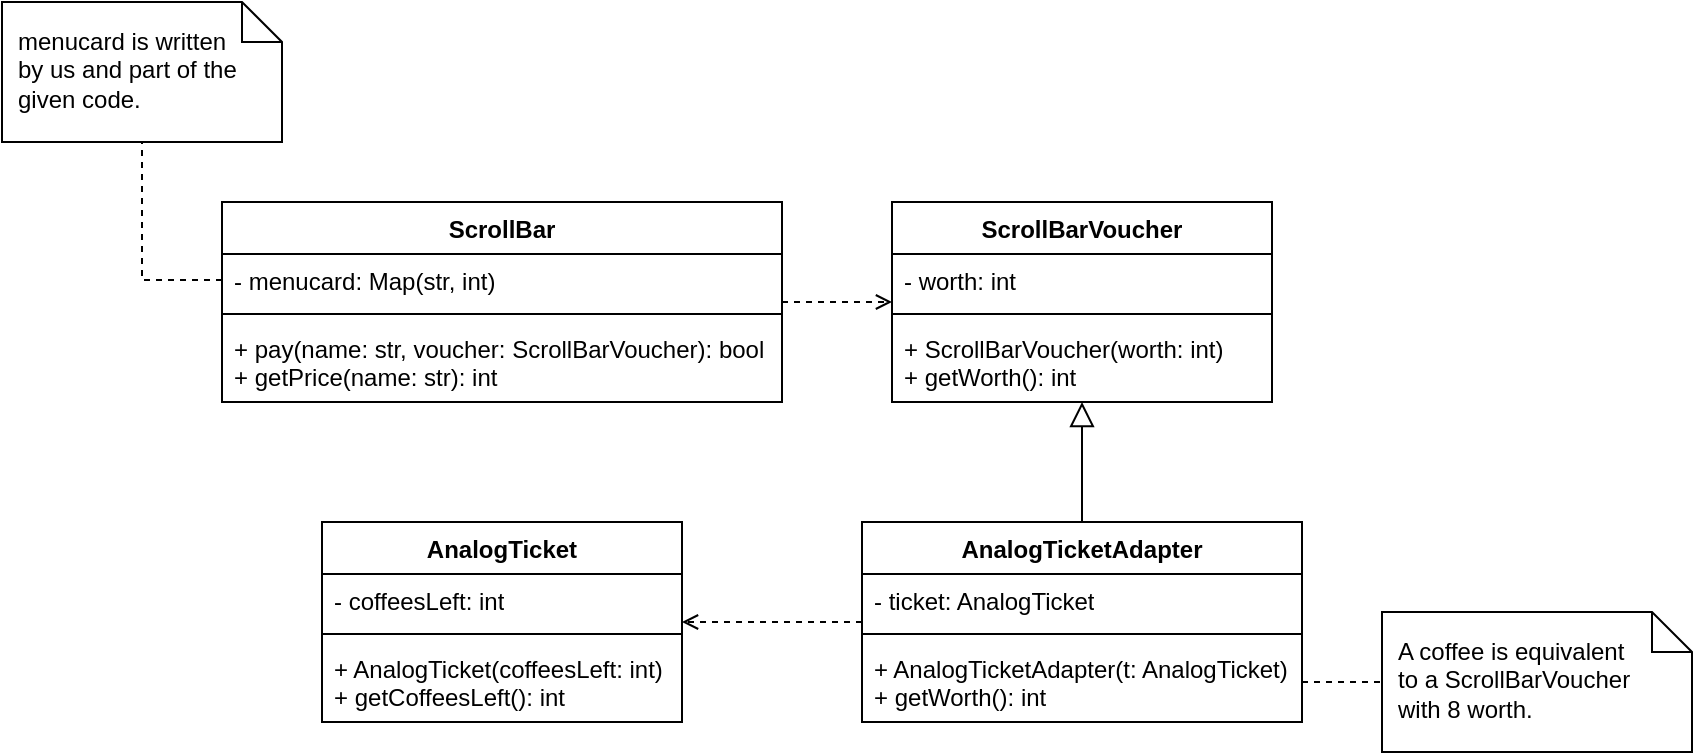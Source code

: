 <mxfile version="26.0.9" pages="2">
  <diagram id="C5RBs43oDa-KdzZeNtuy" name="Page-1">
    <mxGraphModel dx="629" dy="1103" grid="1" gridSize="10" guides="1" tooltips="1" connect="1" arrows="1" fold="1" page="1" pageScale="1" pageWidth="827" pageHeight="1169" math="0" shadow="0">
      <root>
        <mxCell id="WIyWlLk6GJQsqaUBKTNV-0" />
        <mxCell id="WIyWlLk6GJQsqaUBKTNV-1" parent="WIyWlLk6GJQsqaUBKTNV-0" />
        <mxCell id="MmFOJlaezadsUddpGk1q-1" style="edgeStyle=orthogonalEdgeStyle;rounded=0;orthogonalLoop=1;jettySize=auto;html=1;dashed=1;endArrow=open;endFill=0;" parent="WIyWlLk6GJQsqaUBKTNV-1" source="MmFOJlaezadsUddpGk1q-6" target="MmFOJlaezadsUddpGk1q-2" edge="1">
          <mxGeometry relative="1" as="geometry">
            <mxPoint x="508" y="421" as="sourcePoint" />
          </mxGeometry>
        </mxCell>
        <mxCell id="zkfFHV4jXpPFQw0GAbJ--16" value="" style="endArrow=block;endSize=10;endFill=0;shadow=0;strokeWidth=1;rounded=0;curved=0;edgeStyle=elbowEdgeStyle;elbow=vertical;" parent="WIyWlLk6GJQsqaUBKTNV-1" source="MmFOJlaezadsUddpGk1q-6" target="MmFOJlaezadsUddpGk1q-10" edge="1">
          <mxGeometry width="160" relative="1" as="geometry">
            <mxPoint x="634.0" y="330" as="sourcePoint" />
            <mxPoint x="609.0" y="220" as="targetPoint" />
          </mxGeometry>
        </mxCell>
        <mxCell id="MmFOJlaezadsUddpGk1q-2" value="AnalogTicket" style="swimlane;fontStyle=1;align=center;verticalAlign=top;childLayout=stackLayout;horizontal=1;startSize=26;horizontalStack=0;resizeParent=1;resizeParentMax=0;resizeLast=0;collapsible=1;marginBottom=0;whiteSpace=wrap;html=1;" parent="WIyWlLk6GJQsqaUBKTNV-1" vertex="1">
          <mxGeometry x="190" y="350" width="180" height="100" as="geometry" />
        </mxCell>
        <mxCell id="MmFOJlaezadsUddpGk1q-3" value="- coffeesLeft: int" style="text;strokeColor=none;fillColor=none;align=left;verticalAlign=top;spacingLeft=4;spacingRight=4;overflow=hidden;rotatable=0;points=[[0,0.5],[1,0.5]];portConstraint=eastwest;whiteSpace=wrap;html=1;" parent="MmFOJlaezadsUddpGk1q-2" vertex="1">
          <mxGeometry y="26" width="180" height="26" as="geometry" />
        </mxCell>
        <mxCell id="MmFOJlaezadsUddpGk1q-4" value="" style="line;strokeWidth=1;fillColor=none;align=left;verticalAlign=middle;spacingTop=-1;spacingLeft=3;spacingRight=3;rotatable=0;labelPosition=right;points=[];portConstraint=eastwest;strokeColor=inherit;" parent="MmFOJlaezadsUddpGk1q-2" vertex="1">
          <mxGeometry y="52" width="180" height="8" as="geometry" />
        </mxCell>
        <mxCell id="MmFOJlaezadsUddpGk1q-5" value="+ AnalogTicket(coffeesLeft: int)&lt;div&gt;+ getCoffeesLeft(): int&lt;/div&gt;" style="text;strokeColor=none;fillColor=none;align=left;verticalAlign=top;spacingLeft=4;spacingRight=4;overflow=hidden;rotatable=0;points=[[0,0.5],[1,0.5]];portConstraint=eastwest;whiteSpace=wrap;html=1;" parent="MmFOJlaezadsUddpGk1q-2" vertex="1">
          <mxGeometry y="60" width="180" height="40" as="geometry" />
        </mxCell>
        <mxCell id="MmFOJlaezadsUddpGk1q-6" value="AnalogTicketAdapter" style="swimlane;fontStyle=1;align=center;verticalAlign=top;childLayout=stackLayout;horizontal=1;startSize=26;horizontalStack=0;resizeParent=1;resizeParentMax=0;resizeLast=0;collapsible=1;marginBottom=0;whiteSpace=wrap;html=1;" parent="WIyWlLk6GJQsqaUBKTNV-1" vertex="1">
          <mxGeometry x="460" y="350" width="220" height="100" as="geometry" />
        </mxCell>
        <mxCell id="MmFOJlaezadsUddpGk1q-7" value="- ticket: AnalogTicket" style="text;strokeColor=none;fillColor=none;align=left;verticalAlign=top;spacingLeft=4;spacingRight=4;overflow=hidden;rotatable=0;points=[[0,0.5],[1,0.5]];portConstraint=eastwest;whiteSpace=wrap;html=1;" parent="MmFOJlaezadsUddpGk1q-6" vertex="1">
          <mxGeometry y="26" width="220" height="26" as="geometry" />
        </mxCell>
        <mxCell id="MmFOJlaezadsUddpGk1q-8" value="" style="line;strokeWidth=1;fillColor=none;align=left;verticalAlign=middle;spacingTop=-1;spacingLeft=3;spacingRight=3;rotatable=0;labelPosition=right;points=[];portConstraint=eastwest;strokeColor=inherit;" parent="MmFOJlaezadsUddpGk1q-6" vertex="1">
          <mxGeometry y="52" width="220" height="8" as="geometry" />
        </mxCell>
        <mxCell id="MmFOJlaezadsUddpGk1q-9" value="&lt;div&gt;+ AnalogTicketAdapter(t: AnalogTicket)&lt;br&gt;&lt;/div&gt;+ getWorth(): int" style="text;strokeColor=none;fillColor=none;align=left;verticalAlign=top;spacingLeft=4;spacingRight=4;overflow=hidden;rotatable=0;points=[[0,0.5],[1,0.5]];portConstraint=eastwest;whiteSpace=wrap;html=1;" parent="MmFOJlaezadsUddpGk1q-6" vertex="1">
          <mxGeometry y="60" width="220" height="40" as="geometry" />
        </mxCell>
        <mxCell id="MmFOJlaezadsUddpGk1q-10" value="ScrollBarVoucher" style="swimlane;fontStyle=1;align=center;verticalAlign=top;childLayout=stackLayout;horizontal=1;startSize=26;horizontalStack=0;resizeParent=1;resizeParentMax=0;resizeLast=0;collapsible=1;marginBottom=0;whiteSpace=wrap;html=1;" parent="WIyWlLk6GJQsqaUBKTNV-1" vertex="1">
          <mxGeometry x="475" y="190" width="190" height="100" as="geometry" />
        </mxCell>
        <mxCell id="MmFOJlaezadsUddpGk1q-11" value="- worth: int" style="text;strokeColor=none;fillColor=none;align=left;verticalAlign=top;spacingLeft=4;spacingRight=4;overflow=hidden;rotatable=0;points=[[0,0.5],[1,0.5]];portConstraint=eastwest;whiteSpace=wrap;html=1;" parent="MmFOJlaezadsUddpGk1q-10" vertex="1">
          <mxGeometry y="26" width="190" height="26" as="geometry" />
        </mxCell>
        <mxCell id="MmFOJlaezadsUddpGk1q-12" value="" style="line;strokeWidth=1;fillColor=none;align=left;verticalAlign=middle;spacingTop=-1;spacingLeft=3;spacingRight=3;rotatable=0;labelPosition=right;points=[];portConstraint=eastwest;strokeColor=inherit;" parent="MmFOJlaezadsUddpGk1q-10" vertex="1">
          <mxGeometry y="52" width="190" height="8" as="geometry" />
        </mxCell>
        <mxCell id="MmFOJlaezadsUddpGk1q-13" value="+ ScrollBarVoucher(worth: int)&lt;div&gt;+ getWorth(): int&lt;/div&gt;" style="text;strokeColor=none;fillColor=none;align=left;verticalAlign=top;spacingLeft=4;spacingRight=4;overflow=hidden;rotatable=0;points=[[0,0.5],[1,0.5]];portConstraint=eastwest;whiteSpace=wrap;html=1;" parent="MmFOJlaezadsUddpGk1q-10" vertex="1">
          <mxGeometry y="60" width="190" height="40" as="geometry" />
        </mxCell>
        <mxCell id="MmFOJlaezadsUddpGk1q-14" value="ScrollBar" style="swimlane;fontStyle=1;align=center;verticalAlign=top;childLayout=stackLayout;horizontal=1;startSize=26;horizontalStack=0;resizeParent=1;resizeParentMax=0;resizeLast=0;collapsible=1;marginBottom=0;whiteSpace=wrap;html=1;" parent="WIyWlLk6GJQsqaUBKTNV-1" vertex="1">
          <mxGeometry x="140" y="190" width="280" height="100" as="geometry" />
        </mxCell>
        <mxCell id="MmFOJlaezadsUddpGk1q-15" value="- menucard: Map(str, int)" style="text;strokeColor=none;fillColor=none;align=left;verticalAlign=top;spacingLeft=4;spacingRight=4;overflow=hidden;rotatable=0;points=[[0,0.5],[1,0.5]];portConstraint=eastwest;whiteSpace=wrap;html=1;" parent="MmFOJlaezadsUddpGk1q-14" vertex="1">
          <mxGeometry y="26" width="280" height="26" as="geometry" />
        </mxCell>
        <mxCell id="MmFOJlaezadsUddpGk1q-16" value="" style="line;strokeWidth=1;fillColor=none;align=left;verticalAlign=middle;spacingTop=-1;spacingLeft=3;spacingRight=3;rotatable=0;labelPosition=right;points=[];portConstraint=eastwest;strokeColor=inherit;" parent="MmFOJlaezadsUddpGk1q-14" vertex="1">
          <mxGeometry y="52" width="280" height="8" as="geometry" />
        </mxCell>
        <mxCell id="MmFOJlaezadsUddpGk1q-17" value="+ pay(name: str, voucher: ScrollBarVoucher): bool&lt;div&gt;+ getPrice(name: str): int&lt;/div&gt;" style="text;strokeColor=none;fillColor=none;align=left;verticalAlign=top;spacingLeft=4;spacingRight=4;overflow=hidden;rotatable=0;points=[[0,0.5],[1,0.5]];portConstraint=eastwest;whiteSpace=wrap;html=1;" parent="MmFOJlaezadsUddpGk1q-14" vertex="1">
          <mxGeometry y="60" width="280" height="40" as="geometry" />
        </mxCell>
        <mxCell id="MmFOJlaezadsUddpGk1q-18" style="edgeStyle=orthogonalEdgeStyle;rounded=0;orthogonalLoop=1;jettySize=auto;html=1;dashed=1;endArrow=open;endFill=0;" parent="WIyWlLk6GJQsqaUBKTNV-1" source="MmFOJlaezadsUddpGk1q-14" target="MmFOJlaezadsUddpGk1q-10" edge="1">
          <mxGeometry relative="1" as="geometry">
            <mxPoint x="470" y="410" as="sourcePoint" />
            <mxPoint x="380" y="410" as="targetPoint" />
          </mxGeometry>
        </mxCell>
        <mxCell id="MmFOJlaezadsUddpGk1q-19" value="menucard is written by us and part of the given code." style="shape=note;size=20;whiteSpace=wrap;html=1;hachureGap=4;fontFamily=Helvetica;align=left;spacingLeft=6;spacingBottom=6;spacingTop=3;spacingRight=21;" parent="WIyWlLk6GJQsqaUBKTNV-1" vertex="1">
          <mxGeometry x="30" y="90" width="140" height="70" as="geometry" />
        </mxCell>
        <mxCell id="MmFOJlaezadsUddpGk1q-20" style="edgeStyle=orthogonalEdgeStyle;rounded=0;orthogonalLoop=1;jettySize=auto;html=1;endArrow=none;startFill=0;dashed=1;" parent="WIyWlLk6GJQsqaUBKTNV-1" source="MmFOJlaezadsUddpGk1q-15" target="MmFOJlaezadsUddpGk1q-19" edge="1">
          <mxGeometry relative="1" as="geometry" />
        </mxCell>
        <mxCell id="MmFOJlaezadsUddpGk1q-21" value="A coffee is equivalent to a ScrollBarVoucher with 8 worth." style="shape=note;size=20;whiteSpace=wrap;html=1;hachureGap=4;fontFamily=Helvetica;align=left;spacingLeft=6;spacingBottom=6;spacingTop=3;spacingRight=21;" parent="WIyWlLk6GJQsqaUBKTNV-1" vertex="1">
          <mxGeometry x="720" y="395" width="155" height="70" as="geometry" />
        </mxCell>
        <mxCell id="MmFOJlaezadsUddpGk1q-22" style="edgeStyle=orthogonalEdgeStyle;rounded=0;orthogonalLoop=1;jettySize=auto;html=1;endArrow=none;startFill=0;dashed=1;" parent="WIyWlLk6GJQsqaUBKTNV-1" source="MmFOJlaezadsUddpGk1q-9" target="MmFOJlaezadsUddpGk1q-21" edge="1">
          <mxGeometry relative="1" as="geometry" />
        </mxCell>
      </root>
    </mxGraphModel>
  </diagram>
  <diagram id="B04AygE_yt4p5zj1Qex-" name="Side-2">
    <mxGraphModel dx="1147" dy="669" grid="1" gridSize="10" guides="1" tooltips="1" connect="1" arrows="1" fold="1" page="1" pageScale="1" pageWidth="827" pageHeight="1169" math="0" shadow="0">
      <root>
        <mxCell id="0" />
        <mxCell id="1" parent="0" />
        <mxCell id="fyzDUgg3ULPkHfhbS_JP-11" value="" style="shape=umlLifeline;perimeter=lifelinePerimeter;whiteSpace=wrap;html=1;container=1;dropTarget=0;collapsible=0;recursiveResize=0;outlineConnect=0;portConstraint=eastwest;newEdgeStyle={&quot;curved&quot;:0,&quot;rounded&quot;:0};participant=umlEntity;hachureGap=4;fontFamily=Helvetica;strokeColor=#000000;" parent="1" vertex="1">
          <mxGeometry x="495" y="160" width="40" height="310" as="geometry" />
        </mxCell>
        <mxCell id="fyzDUgg3ULPkHfhbS_JP-22" value="" style="html=1;points=[[0,0,0,0,5],[0,1,0,0,-5],[1,0,0,0,5],[1,1,0,0,-5]];perimeter=orthogonalPerimeter;outlineConnect=0;targetShapes=umlLifeline;portConstraint=eastwest;newEdgeStyle={&quot;curved&quot;:0,&quot;rounded&quot;:0};hachureGap=4;fontFamily=Helvetica;strokeColor=#000000;" parent="fyzDUgg3ULPkHfhbS_JP-11" vertex="1">
          <mxGeometry x="15" y="120" width="10" height="40" as="geometry" />
        </mxCell>
        <mxCell id="fyzDUgg3ULPkHfhbS_JP-10" value="" style="shape=umlLifeline;perimeter=lifelinePerimeter;whiteSpace=wrap;html=1;container=1;dropTarget=0;collapsible=0;recursiveResize=0;outlineConnect=0;portConstraint=eastwest;newEdgeStyle={&quot;curved&quot;:0,&quot;rounded&quot;:0};participant=umlEntity;hachureGap=4;fontFamily=Helvetica;strokeColor=#000000;" parent="1" vertex="1">
          <mxGeometry x="354" y="170" width="40" height="300" as="geometry" />
        </mxCell>
        <mxCell id="fyzDUgg3ULPkHfhbS_JP-19" value="" style="html=1;points=[[0,0,0,0,5],[0,1,0,0,-5],[1,0,0,0,5],[1,1,0,0,-5]];perimeter=orthogonalPerimeter;outlineConnect=0;targetShapes=umlLifeline;portConstraint=eastwest;newEdgeStyle={&quot;curved&quot;:0,&quot;rounded&quot;:0};hachureGap=4;fontFamily=Helvetica;strokeColor=#000000;" parent="fyzDUgg3ULPkHfhbS_JP-10" vertex="1">
          <mxGeometry x="16" y="100" width="10" height="120" as="geometry" />
        </mxCell>
        <mxCell id="7ew64-9CeEOUecg5A0Fq-12" value="" style="html=1;points=[[0,0,0,0,5],[0,1,0,0,-5],[1,0,0,0,5],[1,1,0,0,-5]];perimeter=orthogonalPerimeter;outlineConnect=0;targetShapes=umlLifeline;portConstraint=eastwest;newEdgeStyle={&quot;curved&quot;:0,&quot;rounded&quot;:0};hachureGap=4;fontFamily=Helvetica;strokeColor=#000000;" parent="fyzDUgg3ULPkHfhbS_JP-10" vertex="1">
          <mxGeometry x="21" y="190" width="10" height="20" as="geometry" />
        </mxCell>
        <mxCell id="fyzDUgg3ULPkHfhbS_JP-9" value="" style="shape=umlLifeline;perimeter=lifelinePerimeter;whiteSpace=wrap;html=1;container=1;dropTarget=0;collapsible=0;recursiveResize=0;outlineConnect=0;portConstraint=eastwest;newEdgeStyle={&quot;curved&quot;:0,&quot;rounded&quot;:0};participant=umlEntity;hachureGap=4;fontFamily=Helvetica;strokeColor=#000000;" parent="1" vertex="1">
          <mxGeometry x="210" y="170" width="40" height="300" as="geometry" />
        </mxCell>
        <mxCell id="fyzDUgg3ULPkHfhbS_JP-13" value="" style="html=1;points=[[0,0,0,0,5],[0,1,0,0,-5],[1,0,0,0,5],[1,1,0,0,-5]];perimeter=orthogonalPerimeter;outlineConnect=0;targetShapes=umlLifeline;portConstraint=eastwest;newEdgeStyle={&quot;curved&quot;:0,&quot;rounded&quot;:0};hachureGap=4;fontFamily=Helvetica;strokeColor=#000000;" parent="fyzDUgg3ULPkHfhbS_JP-9" vertex="1">
          <mxGeometry x="15" y="80" width="10" height="210" as="geometry" />
        </mxCell>
        <mxCell id="7ew64-9CeEOUecg5A0Fq-3" value="" style="html=1;points=[[0,0,0,0,5],[0,1,0,0,-5],[1,0,0,0,5],[1,1,0,0,-5]];perimeter=orthogonalPerimeter;outlineConnect=0;targetShapes=umlLifeline;portConstraint=eastwest;newEdgeStyle={&quot;curved&quot;:0,&quot;rounded&quot;:0};hachureGap=4;fontFamily=Helvetica;strokeColor=#000000;" parent="fyzDUgg3ULPkHfhbS_JP-9" vertex="1">
          <mxGeometry x="20" y="260" width="10" height="20" as="geometry" />
        </mxCell>
        <mxCell id="fyzDUgg3ULPkHfhbS_JP-1" value=":ScrollBar" style="html=1;whiteSpace=wrap;hachureGap=4;fontFamily=Helvetica;strokeColor=#000000;" parent="1" vertex="1">
          <mxGeometry x="170" y="160" width="110" height="50" as="geometry" />
        </mxCell>
        <mxCell id="fyzDUgg3ULPkHfhbS_JP-2" value=":AnalogTicketAdapter" style="html=1;whiteSpace=wrap;hachureGap=4;fontFamily=Helvetica;strokeColor=#000000;" parent="1" vertex="1">
          <mxGeometry x="309" y="160" width="130" height="50" as="geometry" />
        </mxCell>
        <mxCell id="fyzDUgg3ULPkHfhbS_JP-3" value=":AnalogTicket" style="html=1;whiteSpace=wrap;hachureGap=4;fontFamily=Helvetica;strokeColor=#000000;" parent="1" vertex="1">
          <mxGeometry x="460" y="160" width="110" height="50" as="geometry" />
        </mxCell>
        <mxCell id="fyzDUgg3ULPkHfhbS_JP-5" value="Actor" style="shape=umlActor;verticalLabelPosition=bottom;verticalAlign=top;html=1;hachureGap=4;fontFamily=Helvetica;strokeColor=#000000;" parent="1" vertex="1">
          <mxGeometry x="110" y="150" width="30" height="60" as="geometry" />
        </mxCell>
        <mxCell id="fyzDUgg3ULPkHfhbS_JP-14" value="pay()" style="html=1;verticalAlign=bottom;endArrow=block;curved=0;rounded=0;hachureGap=4;fontFamily=Helvetica;strokeColor=#000000;" parent="1" source="fyzDUgg3ULPkHfhbS_JP-25" target="fyzDUgg3ULPkHfhbS_JP-13" edge="1">
          <mxGeometry x="0.007" relative="1" as="geometry">
            <mxPoint x="80" y="255" as="sourcePoint" />
            <mxPoint as="offset" />
            <Array as="points">
              <mxPoint x="180" y="250" />
            </Array>
          </mxGeometry>
        </mxCell>
        <mxCell id="fyzDUgg3ULPkHfhbS_JP-16" value="" style="ellipse;html=1;shape=endState;fillColor=#000000;strokeColor=#000000;hachureGap=4;fontFamily=Helvetica;fontColor=#333333;" parent="1" vertex="1">
          <mxGeometry x="110" y="445" width="30" height="30" as="geometry" />
        </mxCell>
        <mxCell id="fyzDUgg3ULPkHfhbS_JP-20" value="getWorth()" style="html=1;verticalAlign=bottom;endArrow=block;curved=0;rounded=0;hachureGap=4;fontFamily=Helvetica;strokeColor=#000000;" parent="1" source="fyzDUgg3ULPkHfhbS_JP-13" target="fyzDUgg3ULPkHfhbS_JP-19" edge="1">
          <mxGeometry relative="1" as="geometry">
            <mxPoint x="320" y="275" as="sourcePoint" />
            <Array as="points">
              <mxPoint x="310" y="270" />
            </Array>
          </mxGeometry>
        </mxCell>
        <mxCell id="fyzDUgg3ULPkHfhbS_JP-21" value="worth" style="html=1;verticalAlign=bottom;endArrow=open;dashed=1;endSize=8;curved=0;rounded=0;hachureGap=4;fontFamily=Helvetica;strokeColor=#000000;" parent="1" source="fyzDUgg3ULPkHfhbS_JP-19" target="fyzDUgg3ULPkHfhbS_JP-13" edge="1">
          <mxGeometry relative="1" as="geometry">
            <mxPoint x="320" y="345" as="targetPoint" />
            <Array as="points">
              <mxPoint x="310" y="390" />
            </Array>
          </mxGeometry>
        </mxCell>
        <mxCell id="fyzDUgg3ULPkHfhbS_JP-24" value="coffeesLeft" style="html=1;verticalAlign=bottom;endArrow=open;dashed=1;endSize=8;curved=0;rounded=0;hachureGap=4;fontFamily=Helvetica;strokeColor=#000000;" parent="1" source="fyzDUgg3ULPkHfhbS_JP-22" target="fyzDUgg3ULPkHfhbS_JP-19" edge="1">
          <mxGeometry relative="1" as="geometry">
            <mxPoint x="470" y="355" as="targetPoint" />
            <Array as="points">
              <mxPoint x="460" y="320" />
            </Array>
          </mxGeometry>
        </mxCell>
        <mxCell id="fyzDUgg3ULPkHfhbS_JP-23" value="getCoffeesLeft()" style="html=1;verticalAlign=bottom;endArrow=block;curved=0;rounded=0;hachureGap=4;fontFamily=Helvetica;strokeColor=#000000;" parent="1" source="fyzDUgg3ULPkHfhbS_JP-19" target="fyzDUgg3ULPkHfhbS_JP-22" edge="1">
          <mxGeometry relative="1" as="geometry">
            <mxPoint x="470" y="285" as="sourcePoint" />
            <Array as="points">
              <mxPoint x="460" y="280" />
            </Array>
          </mxGeometry>
        </mxCell>
        <mxCell id="fyzDUgg3ULPkHfhbS_JP-25" value="" style="ellipse;html=1;shape=startState;hachureGap=4;fontFamily=Helvetica;fillColor=#000000;fontColor=#333333;strokeColor=#000000;" parent="1" vertex="1">
          <mxGeometry x="110" y="235" width="30" height="30" as="geometry" />
        </mxCell>
        <mxCell id="7ew64-9CeEOUecg5A0Fq-4" value="validate&lt;div&gt;payment&lt;/div&gt;" style="html=1;align=left;spacingLeft=2;endArrow=block;rounded=0;edgeStyle=orthogonalEdgeStyle;curved=0;rounded=0;hachureGap=4;fontFamily=Helvetica;strokeColor=#000000;" parent="1" edge="1">
          <mxGeometry x="0.059" relative="1" as="geometry">
            <mxPoint x="235" y="410" as="sourcePoint" />
            <Array as="points">
              <mxPoint x="265" y="410" />
              <mxPoint x="265" y="440" />
            </Array>
            <mxPoint x="240" y="440.026" as="targetPoint" />
            <mxPoint as="offset" />
          </mxGeometry>
        </mxCell>
        <mxCell id="7ew64-9CeEOUecg5A0Fq-13" value="convert&lt;div&gt;value&lt;/div&gt;" style="html=1;align=left;spacingLeft=2;endArrow=block;rounded=0;edgeStyle=orthogonalEdgeStyle;curved=0;rounded=0;hachureGap=4;fontFamily=Helvetica;strokeColor=#000000;" parent="1" target="7ew64-9CeEOUecg5A0Fq-12" edge="1">
          <mxGeometry x="0.36" relative="1" as="geometry">
            <mxPoint x="380" y="300" as="sourcePoint" />
            <Array as="points">
              <mxPoint x="380" y="340" />
              <mxPoint x="410" y="340" />
              <mxPoint x="410" y="370" />
            </Array>
            <mxPoint as="offset" />
          </mxGeometry>
        </mxCell>
        <mxCell id="7txZtTuXG6mwd2OeLWWd-1" value="worth" style="html=1;verticalAlign=bottom;endArrow=open;dashed=1;endSize=8;rounded=0;hachureGap=4;fontFamily=Helvetica;strokeColor=#000000;" parent="1" target="fyzDUgg3ULPkHfhbS_JP-16" edge="1">
          <mxGeometry relative="1" as="geometry">
            <mxPoint x="95" y="480" as="targetPoint" />
            <Array as="points">
              <mxPoint x="150" y="460" />
            </Array>
            <mxPoint x="225" y="460" as="sourcePoint" />
          </mxGeometry>
        </mxCell>
      </root>
    </mxGraphModel>
  </diagram>
</mxfile>
